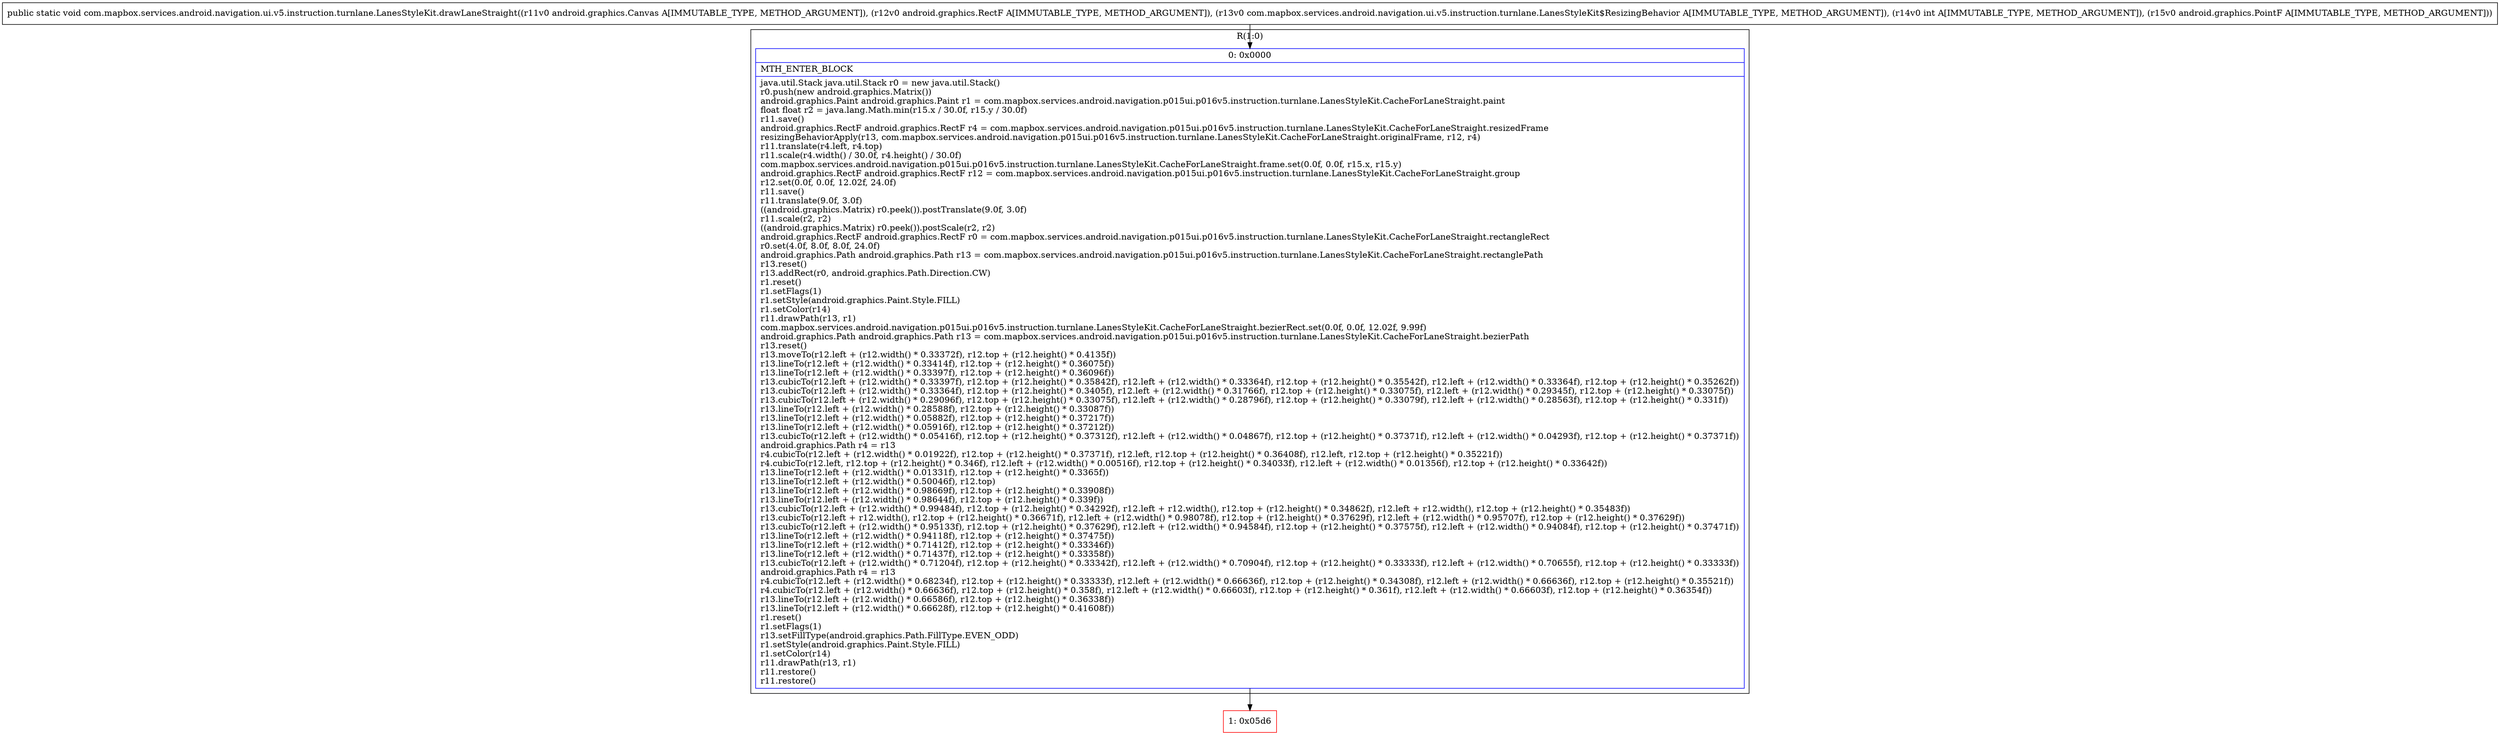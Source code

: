 digraph "CFG forcom.mapbox.services.android.navigation.ui.v5.instruction.turnlane.LanesStyleKit.drawLaneStraight(Landroid\/graphics\/Canvas;Landroid\/graphics\/RectF;Lcom\/mapbox\/services\/android\/navigation\/ui\/v5\/instruction\/turnlane\/LanesStyleKit$ResizingBehavior;ILandroid\/graphics\/PointF;)V" {
subgraph cluster_Region_967488864 {
label = "R(1:0)";
node [shape=record,color=blue];
Node_0 [shape=record,label="{0\:\ 0x0000|MTH_ENTER_BLOCK\l|java.util.Stack java.util.Stack r0 = new java.util.Stack()\lr0.push(new android.graphics.Matrix())\landroid.graphics.Paint android.graphics.Paint r1 = com.mapbox.services.android.navigation.p015ui.p016v5.instruction.turnlane.LanesStyleKit.CacheForLaneStraight.paint\lfloat float r2 = java.lang.Math.min(r15.x \/ 30.0f, r15.y \/ 30.0f)\lr11.save()\landroid.graphics.RectF android.graphics.RectF r4 = com.mapbox.services.android.navigation.p015ui.p016v5.instruction.turnlane.LanesStyleKit.CacheForLaneStraight.resizedFrame\lresizingBehaviorApply(r13, com.mapbox.services.android.navigation.p015ui.p016v5.instruction.turnlane.LanesStyleKit.CacheForLaneStraight.originalFrame, r12, r4)\lr11.translate(r4.left, r4.top)\lr11.scale(r4.width() \/ 30.0f, r4.height() \/ 30.0f)\lcom.mapbox.services.android.navigation.p015ui.p016v5.instruction.turnlane.LanesStyleKit.CacheForLaneStraight.frame.set(0.0f, 0.0f, r15.x, r15.y)\landroid.graphics.RectF android.graphics.RectF r12 = com.mapbox.services.android.navigation.p015ui.p016v5.instruction.turnlane.LanesStyleKit.CacheForLaneStraight.group\lr12.set(0.0f, 0.0f, 12.02f, 24.0f)\lr11.save()\lr11.translate(9.0f, 3.0f)\l((android.graphics.Matrix) r0.peek()).postTranslate(9.0f, 3.0f)\lr11.scale(r2, r2)\l((android.graphics.Matrix) r0.peek()).postScale(r2, r2)\landroid.graphics.RectF android.graphics.RectF r0 = com.mapbox.services.android.navigation.p015ui.p016v5.instruction.turnlane.LanesStyleKit.CacheForLaneStraight.rectangleRect\lr0.set(4.0f, 8.0f, 8.0f, 24.0f)\landroid.graphics.Path android.graphics.Path r13 = com.mapbox.services.android.navigation.p015ui.p016v5.instruction.turnlane.LanesStyleKit.CacheForLaneStraight.rectanglePath\lr13.reset()\lr13.addRect(r0, android.graphics.Path.Direction.CW)\lr1.reset()\lr1.setFlags(1)\lr1.setStyle(android.graphics.Paint.Style.FILL)\lr1.setColor(r14)\lr11.drawPath(r13, r1)\lcom.mapbox.services.android.navigation.p015ui.p016v5.instruction.turnlane.LanesStyleKit.CacheForLaneStraight.bezierRect.set(0.0f, 0.0f, 12.02f, 9.99f)\landroid.graphics.Path android.graphics.Path r13 = com.mapbox.services.android.navigation.p015ui.p016v5.instruction.turnlane.LanesStyleKit.CacheForLaneStraight.bezierPath\lr13.reset()\lr13.moveTo(r12.left + (r12.width() * 0.33372f), r12.top + (r12.height() * 0.4135f))\lr13.lineTo(r12.left + (r12.width() * 0.33414f), r12.top + (r12.height() * 0.36075f))\lr13.lineTo(r12.left + (r12.width() * 0.33397f), r12.top + (r12.height() * 0.36096f))\lr13.cubicTo(r12.left + (r12.width() * 0.33397f), r12.top + (r12.height() * 0.35842f), r12.left + (r12.width() * 0.33364f), r12.top + (r12.height() * 0.35542f), r12.left + (r12.width() * 0.33364f), r12.top + (r12.height() * 0.35262f))\lr13.cubicTo(r12.left + (r12.width() * 0.33364f), r12.top + (r12.height() * 0.3405f), r12.left + (r12.width() * 0.31766f), r12.top + (r12.height() * 0.33075f), r12.left + (r12.width() * 0.29345f), r12.top + (r12.height() * 0.33075f))\lr13.cubicTo(r12.left + (r12.width() * 0.29096f), r12.top + (r12.height() * 0.33075f), r12.left + (r12.width() * 0.28796f), r12.top + (r12.height() * 0.33079f), r12.left + (r12.width() * 0.28563f), r12.top + (r12.height() * 0.331f))\lr13.lineTo(r12.left + (r12.width() * 0.28588f), r12.top + (r12.height() * 0.33087f))\lr13.lineTo(r12.left + (r12.width() * 0.05882f), r12.top + (r12.height() * 0.37217f))\lr13.lineTo(r12.left + (r12.width() * 0.05916f), r12.top + (r12.height() * 0.37212f))\lr13.cubicTo(r12.left + (r12.width() * 0.05416f), r12.top + (r12.height() * 0.37312f), r12.left + (r12.width() * 0.04867f), r12.top + (r12.height() * 0.37371f), r12.left + (r12.width() * 0.04293f), r12.top + (r12.height() * 0.37371f))\landroid.graphics.Path r4 = r13\lr4.cubicTo(r12.left + (r12.width() * 0.01922f), r12.top + (r12.height() * 0.37371f), r12.left, r12.top + (r12.height() * 0.36408f), r12.left, r12.top + (r12.height() * 0.35221f))\lr4.cubicTo(r12.left, r12.top + (r12.height() * 0.346f), r12.left + (r12.width() * 0.00516f), r12.top + (r12.height() * 0.34033f), r12.left + (r12.width() * 0.01356f), r12.top + (r12.height() * 0.33642f))\lr13.lineTo(r12.left + (r12.width() * 0.01331f), r12.top + (r12.height() * 0.3365f))\lr13.lineTo(r12.left + (r12.width() * 0.50046f), r12.top)\lr13.lineTo(r12.left + (r12.width() * 0.98669f), r12.top + (r12.height() * 0.33908f))\lr13.lineTo(r12.left + (r12.width() * 0.98644f), r12.top + (r12.height() * 0.339f))\lr13.cubicTo(r12.left + (r12.width() * 0.99484f), r12.top + (r12.height() * 0.34292f), r12.left + r12.width(), r12.top + (r12.height() * 0.34862f), r12.left + r12.width(), r12.top + (r12.height() * 0.35483f))\lr13.cubicTo(r12.left + r12.width(), r12.top + (r12.height() * 0.36671f), r12.left + (r12.width() * 0.98078f), r12.top + (r12.height() * 0.37629f), r12.left + (r12.width() * 0.95707f), r12.top + (r12.height() * 0.37629f))\lr13.cubicTo(r12.left + (r12.width() * 0.95133f), r12.top + (r12.height() * 0.37629f), r12.left + (r12.width() * 0.94584f), r12.top + (r12.height() * 0.37575f), r12.left + (r12.width() * 0.94084f), r12.top + (r12.height() * 0.37471f))\lr13.lineTo(r12.left + (r12.width() * 0.94118f), r12.top + (r12.height() * 0.37475f))\lr13.lineTo(r12.left + (r12.width() * 0.71412f), r12.top + (r12.height() * 0.33346f))\lr13.lineTo(r12.left + (r12.width() * 0.71437f), r12.top + (r12.height() * 0.33358f))\lr13.cubicTo(r12.left + (r12.width() * 0.71204f), r12.top + (r12.height() * 0.33342f), r12.left + (r12.width() * 0.70904f), r12.top + (r12.height() * 0.33333f), r12.left + (r12.width() * 0.70655f), r12.top + (r12.height() * 0.33333f))\landroid.graphics.Path r4 = r13\lr4.cubicTo(r12.left + (r12.width() * 0.68234f), r12.top + (r12.height() * 0.33333f), r12.left + (r12.width() * 0.66636f), r12.top + (r12.height() * 0.34308f), r12.left + (r12.width() * 0.66636f), r12.top + (r12.height() * 0.35521f))\lr4.cubicTo(r12.left + (r12.width() * 0.66636f), r12.top + (r12.height() * 0.358f), r12.left + (r12.width() * 0.66603f), r12.top + (r12.height() * 0.361f), r12.left + (r12.width() * 0.66603f), r12.top + (r12.height() * 0.36354f))\lr13.lineTo(r12.left + (r12.width() * 0.66586f), r12.top + (r12.height() * 0.36338f))\lr13.lineTo(r12.left + (r12.width() * 0.66628f), r12.top + (r12.height() * 0.41608f))\lr1.reset()\lr1.setFlags(1)\lr13.setFillType(android.graphics.Path.FillType.EVEN_ODD)\lr1.setStyle(android.graphics.Paint.Style.FILL)\lr1.setColor(r14)\lr11.drawPath(r13, r1)\lr11.restore()\lr11.restore()\l}"];
}
Node_1 [shape=record,color=red,label="{1\:\ 0x05d6}"];
MethodNode[shape=record,label="{public static void com.mapbox.services.android.navigation.ui.v5.instruction.turnlane.LanesStyleKit.drawLaneStraight((r11v0 android.graphics.Canvas A[IMMUTABLE_TYPE, METHOD_ARGUMENT]), (r12v0 android.graphics.RectF A[IMMUTABLE_TYPE, METHOD_ARGUMENT]), (r13v0 com.mapbox.services.android.navigation.ui.v5.instruction.turnlane.LanesStyleKit$ResizingBehavior A[IMMUTABLE_TYPE, METHOD_ARGUMENT]), (r14v0 int A[IMMUTABLE_TYPE, METHOD_ARGUMENT]), (r15v0 android.graphics.PointF A[IMMUTABLE_TYPE, METHOD_ARGUMENT])) }"];
MethodNode -> Node_0;
Node_0 -> Node_1;
}

